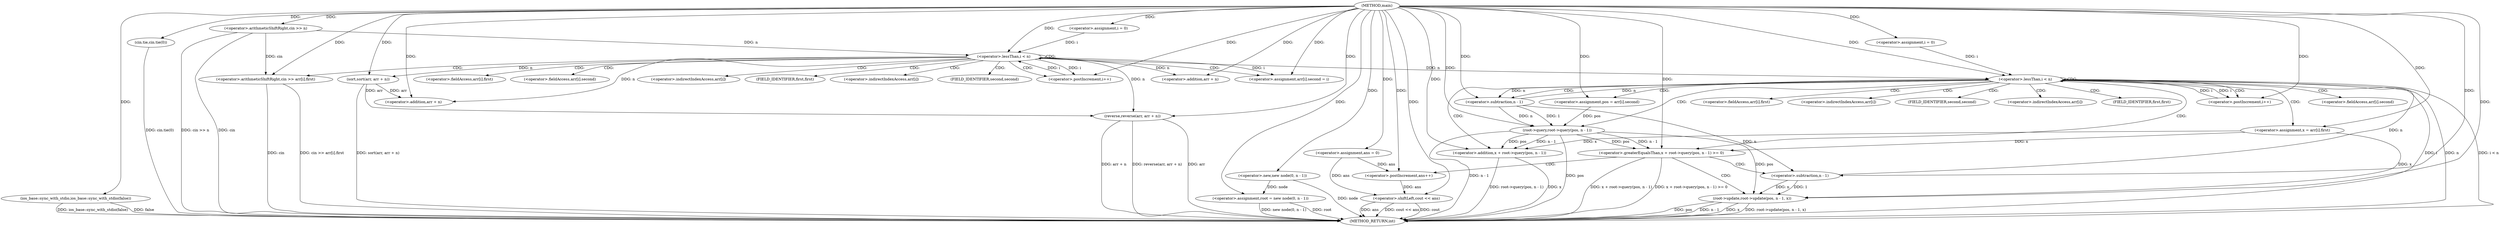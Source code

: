 digraph "main" {  
"1000275" [label = "(METHOD,main)" ]
"1000378" [label = "(METHOD_RETURN,int)" ]
"1000277" [label = "(ios_base::sync_with_stdio,ios_base::sync_with_stdio(false))" ]
"1000279" [label = "(cin.tie,cin.tie(0))" ]
"1000282" [label = "(<operator>.arithmeticShiftRight,cin >> n)" ]
"1000311" [label = "(sort,sort(arr, arr + n))" ]
"1000316" [label = "(reverse,reverse(arr, arr + n))" ]
"1000322" [label = "(<operator>.assignment,ans = 0)" ]
"1000325" [label = "(<operator>.assignment,root = new node(0, n - 1))" ]
"1000375" [label = "(<operator>.shiftLeft,cout << ans)" ]
"1000288" [label = "(<operator>.assignment,i = 0)" ]
"1000291" [label = "(<operator>.lessThan,i < n)" ]
"1000294" [label = "(<operator>.postIncrement,i++)" ]
"1000331" [label = "(<operator>.assignment,i = 0)" ]
"1000334" [label = "(<operator>.lessThan,i < n)" ]
"1000337" [label = "(<operator>.postIncrement,i++)" ]
"1000297" [label = "(<operator>.arithmeticShiftRight,cin >> arr[i].first)" ]
"1000304" [label = "(<operator>.assignment,arr[i].second = i)" ]
"1000313" [label = "(<operator>.addition,arr + n)" ]
"1000318" [label = "(<operator>.addition,arr + n)" ]
"1000327" [label = "(<operator>.new,new node(0, n - 1))" ]
"1000341" [label = "(<operator>.assignment,pos = arr[i].second)" ]
"1000349" [label = "(<operator>.assignment,x = arr[i].first)" ]
"1000357" [label = "(<operator>.greaterEqualsThan,x + root->query(pos, n - 1) >= 0)" ]
"1000367" [label = "(<operator>.postIncrement,ans++)" ]
"1000369" [label = "(root->update,root->update(pos, n - 1, x))" ]
"1000358" [label = "(<operator>.addition,x + root->query(pos, n - 1))" ]
"1000360" [label = "(root->query,root->query(pos, n - 1))" ]
"1000371" [label = "(<operator>.subtraction,n - 1)" ]
"1000362" [label = "(<operator>.subtraction,n - 1)" ]
"1000299" [label = "(<operator>.fieldAccess,arr[i].first)" ]
"1000305" [label = "(<operator>.fieldAccess,arr[i].second)" ]
"1000343" [label = "(<operator>.fieldAccess,arr[i].second)" ]
"1000351" [label = "(<operator>.fieldAccess,arr[i].first)" ]
"1000300" [label = "(<operator>.indirectIndexAccess,arr[i])" ]
"1000303" [label = "(FIELD_IDENTIFIER,first,first)" ]
"1000306" [label = "(<operator>.indirectIndexAccess,arr[i])" ]
"1000309" [label = "(FIELD_IDENTIFIER,second,second)" ]
"1000344" [label = "(<operator>.indirectIndexAccess,arr[i])" ]
"1000347" [label = "(FIELD_IDENTIFIER,second,second)" ]
"1000352" [label = "(<operator>.indirectIndexAccess,arr[i])" ]
"1000355" [label = "(FIELD_IDENTIFIER,first,first)" ]
  "1000277" -> "1000378"  [ label = "DDG: ios_base::sync_with_stdio(false)"] 
  "1000279" -> "1000378"  [ label = "DDG: cin.tie(0)"] 
  "1000282" -> "1000378"  [ label = "DDG: cin"] 
  "1000282" -> "1000378"  [ label = "DDG: cin >> n"] 
  "1000311" -> "1000378"  [ label = "DDG: sort(arr, arr + n)"] 
  "1000316" -> "1000378"  [ label = "DDG: arr"] 
  "1000316" -> "1000378"  [ label = "DDG: arr + n"] 
  "1000316" -> "1000378"  [ label = "DDG: reverse(arr, arr + n)"] 
  "1000325" -> "1000378"  [ label = "DDG: new node(0, n - 1)"] 
  "1000334" -> "1000378"  [ label = "DDG: i"] 
  "1000334" -> "1000378"  [ label = "DDG: n"] 
  "1000334" -> "1000378"  [ label = "DDG: i < n"] 
  "1000375" -> "1000378"  [ label = "DDG: ans"] 
  "1000375" -> "1000378"  [ label = "DDG: cout << ans"] 
  "1000358" -> "1000378"  [ label = "DDG: x"] 
  "1000360" -> "1000378"  [ label = "DDG: pos"] 
  "1000360" -> "1000378"  [ label = "DDG: n - 1"] 
  "1000358" -> "1000378"  [ label = "DDG: root->query(pos, n - 1)"] 
  "1000357" -> "1000378"  [ label = "DDG: x + root->query(pos, n - 1)"] 
  "1000357" -> "1000378"  [ label = "DDG: x + root->query(pos, n - 1) >= 0"] 
  "1000369" -> "1000378"  [ label = "DDG: pos"] 
  "1000369" -> "1000378"  [ label = "DDG: n - 1"] 
  "1000369" -> "1000378"  [ label = "DDG: x"] 
  "1000369" -> "1000378"  [ label = "DDG: root->update(pos, n - 1, x)"] 
  "1000297" -> "1000378"  [ label = "DDG: cin"] 
  "1000297" -> "1000378"  [ label = "DDG: cin >> arr[i].first"] 
  "1000375" -> "1000378"  [ label = "DDG: cout"] 
  "1000327" -> "1000378"  [ label = "DDG: node"] 
  "1000277" -> "1000378"  [ label = "DDG: false"] 
  "1000325" -> "1000378"  [ label = "DDG: root"] 
  "1000275" -> "1000322"  [ label = "DDG: "] 
  "1000327" -> "1000325"  [ label = "DDG: node"] 
  "1000275" -> "1000277"  [ label = "DDG: "] 
  "1000275" -> "1000279"  [ label = "DDG: "] 
  "1000275" -> "1000282"  [ label = "DDG: "] 
  "1000275" -> "1000288"  [ label = "DDG: "] 
  "1000275" -> "1000311"  [ label = "DDG: "] 
  "1000291" -> "1000311"  [ label = "DDG: n"] 
  "1000275" -> "1000316"  [ label = "DDG: "] 
  "1000311" -> "1000316"  [ label = "DDG: arr"] 
  "1000291" -> "1000316"  [ label = "DDG: n"] 
  "1000275" -> "1000325"  [ label = "DDG: "] 
  "1000275" -> "1000331"  [ label = "DDG: "] 
  "1000275" -> "1000375"  [ label = "DDG: "] 
  "1000322" -> "1000375"  [ label = "DDG: ans"] 
  "1000367" -> "1000375"  [ label = "DDG: ans"] 
  "1000288" -> "1000291"  [ label = "DDG: i"] 
  "1000294" -> "1000291"  [ label = "DDG: i"] 
  "1000275" -> "1000291"  [ label = "DDG: "] 
  "1000282" -> "1000291"  [ label = "DDG: n"] 
  "1000275" -> "1000294"  [ label = "DDG: "] 
  "1000291" -> "1000294"  [ label = "DDG: i"] 
  "1000291" -> "1000304"  [ label = "DDG: i"] 
  "1000275" -> "1000304"  [ label = "DDG: "] 
  "1000275" -> "1000313"  [ label = "DDG: "] 
  "1000291" -> "1000313"  [ label = "DDG: n"] 
  "1000311" -> "1000318"  [ label = "DDG: arr"] 
  "1000275" -> "1000318"  [ label = "DDG: "] 
  "1000291" -> "1000318"  [ label = "DDG: n"] 
  "1000275" -> "1000327"  [ label = "DDG: "] 
  "1000331" -> "1000334"  [ label = "DDG: i"] 
  "1000337" -> "1000334"  [ label = "DDG: i"] 
  "1000275" -> "1000334"  [ label = "DDG: "] 
  "1000362" -> "1000334"  [ label = "DDG: n"] 
  "1000371" -> "1000334"  [ label = "DDG: n"] 
  "1000291" -> "1000334"  [ label = "DDG: n"] 
  "1000334" -> "1000337"  [ label = "DDG: i"] 
  "1000275" -> "1000337"  [ label = "DDG: "] 
  "1000282" -> "1000297"  [ label = "DDG: cin"] 
  "1000275" -> "1000297"  [ label = "DDG: "] 
  "1000275" -> "1000341"  [ label = "DDG: "] 
  "1000275" -> "1000349"  [ label = "DDG: "] 
  "1000360" -> "1000357"  [ label = "DDG: n - 1"] 
  "1000360" -> "1000357"  [ label = "DDG: pos"] 
  "1000349" -> "1000357"  [ label = "DDG: x"] 
  "1000275" -> "1000357"  [ label = "DDG: "] 
  "1000349" -> "1000358"  [ label = "DDG: x"] 
  "1000275" -> "1000358"  [ label = "DDG: "] 
  "1000360" -> "1000358"  [ label = "DDG: n - 1"] 
  "1000360" -> "1000358"  [ label = "DDG: pos"] 
  "1000322" -> "1000367"  [ label = "DDG: ans"] 
  "1000275" -> "1000367"  [ label = "DDG: "] 
  "1000360" -> "1000369"  [ label = "DDG: pos"] 
  "1000275" -> "1000369"  [ label = "DDG: "] 
  "1000371" -> "1000369"  [ label = "DDG: n"] 
  "1000371" -> "1000369"  [ label = "DDG: 1"] 
  "1000349" -> "1000369"  [ label = "DDG: x"] 
  "1000341" -> "1000360"  [ label = "DDG: pos"] 
  "1000275" -> "1000360"  [ label = "DDG: "] 
  "1000362" -> "1000360"  [ label = "DDG: n"] 
  "1000362" -> "1000360"  [ label = "DDG: 1"] 
  "1000362" -> "1000371"  [ label = "DDG: n"] 
  "1000275" -> "1000371"  [ label = "DDG: "] 
  "1000334" -> "1000362"  [ label = "DDG: n"] 
  "1000275" -> "1000362"  [ label = "DDG: "] 
  "1000291" -> "1000294"  [ label = "CDG: "] 
  "1000291" -> "1000305"  [ label = "CDG: "] 
  "1000291" -> "1000303"  [ label = "CDG: "] 
  "1000291" -> "1000297"  [ label = "CDG: "] 
  "1000291" -> "1000291"  [ label = "CDG: "] 
  "1000291" -> "1000306"  [ label = "CDG: "] 
  "1000291" -> "1000309"  [ label = "CDG: "] 
  "1000291" -> "1000299"  [ label = "CDG: "] 
  "1000291" -> "1000300"  [ label = "CDG: "] 
  "1000291" -> "1000304"  [ label = "CDG: "] 
  "1000334" -> "1000341"  [ label = "CDG: "] 
  "1000334" -> "1000362"  [ label = "CDG: "] 
  "1000334" -> "1000344"  [ label = "CDG: "] 
  "1000334" -> "1000337"  [ label = "CDG: "] 
  "1000334" -> "1000360"  [ label = "CDG: "] 
  "1000334" -> "1000349"  [ label = "CDG: "] 
  "1000334" -> "1000351"  [ label = "CDG: "] 
  "1000334" -> "1000357"  [ label = "CDG: "] 
  "1000334" -> "1000355"  [ label = "CDG: "] 
  "1000334" -> "1000347"  [ label = "CDG: "] 
  "1000334" -> "1000358"  [ label = "CDG: "] 
  "1000334" -> "1000343"  [ label = "CDG: "] 
  "1000334" -> "1000334"  [ label = "CDG: "] 
  "1000334" -> "1000352"  [ label = "CDG: "] 
  "1000357" -> "1000367"  [ label = "CDG: "] 
  "1000357" -> "1000371"  [ label = "CDG: "] 
  "1000357" -> "1000369"  [ label = "CDG: "] 
}
